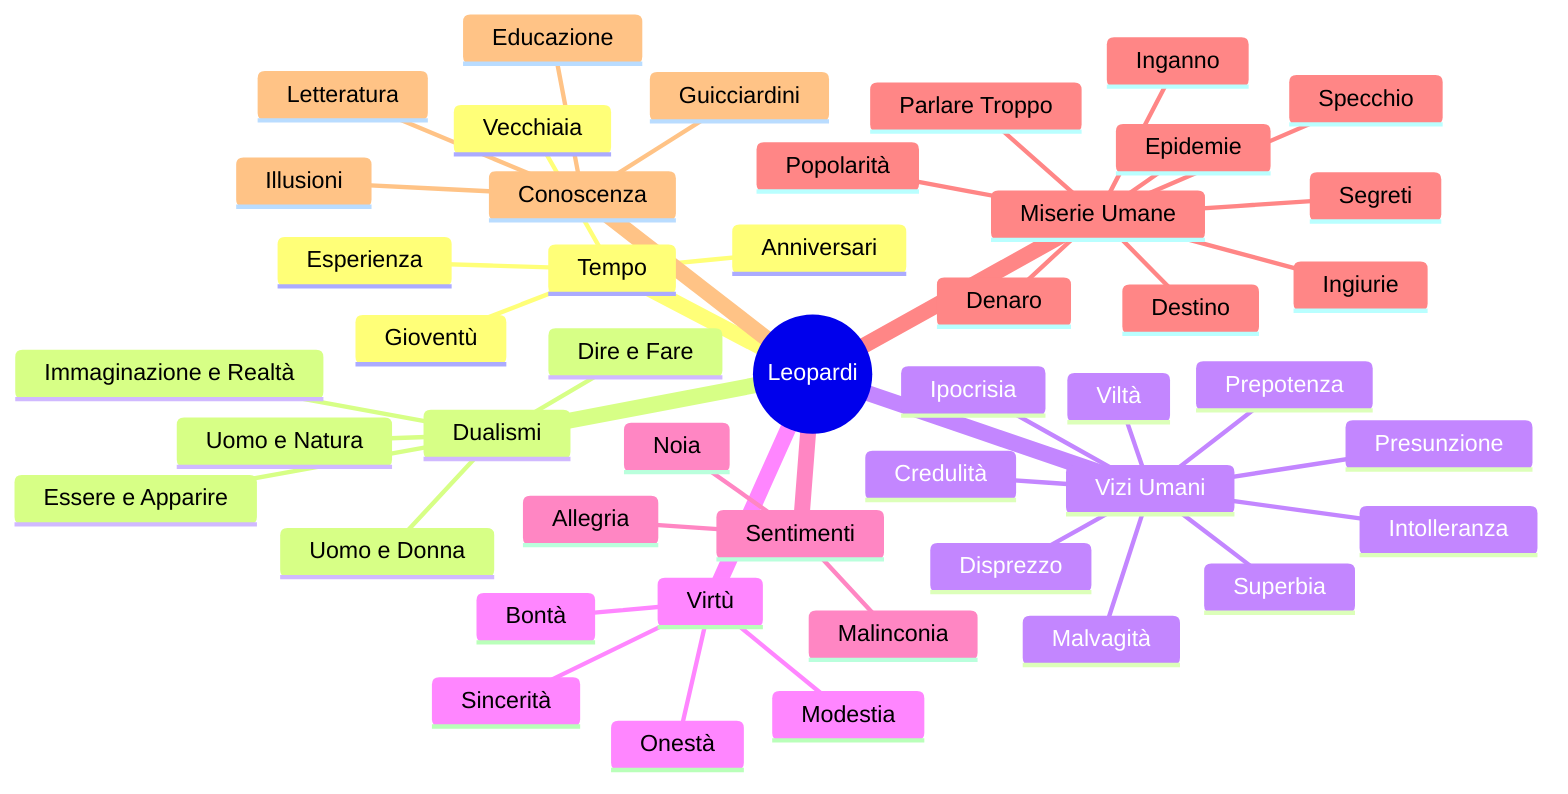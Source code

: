 mindmap
    root((Leopardi))
        Tempo
            Gioventù
            Vecchiaia
            Esperienza
            Anniversari
        Dualismi
            Essere e Apparire
            Dire e Fare
            Immaginazione e Realtà
            Uomo e Natura
            Uomo e Donna
        Vizi Umani
            Presunzione
            Malvagità
            Superbia
            Prepotenza 
            Viltà
            Disprezzo
            Ipocrisia
            Intolleranza
            Credulità
        Virtù
            Onestà
            Bontà
            Sincerità
            Modestia
        Sentimenti
            Allegria
            Malinconia
            Noia
        Miserie Umane
            Popolarità
            Ingiurie
            Parlare Troppo
            Inganno
            Denaro
            Segreti
            Epidemie
            Destino
            Specchio
        Conoscenza
            Letteratura
            Guicciardini
            Educazione
            Illusioni